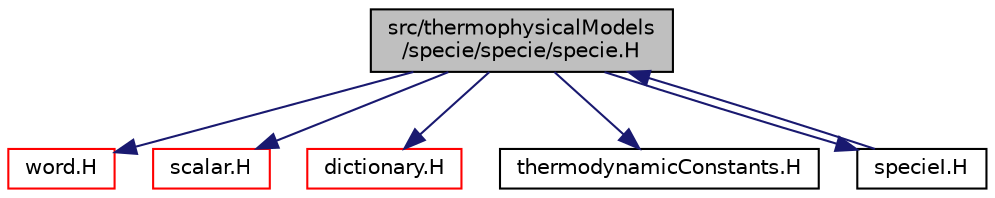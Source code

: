 digraph "src/thermophysicalModels/specie/specie/specie.H"
{
  bgcolor="transparent";
  edge [fontname="Helvetica",fontsize="10",labelfontname="Helvetica",labelfontsize="10"];
  node [fontname="Helvetica",fontsize="10",shape=record];
  Node1 [label="src/thermophysicalModels\l/specie/specie/specie.H",height=0.2,width=0.4,color="black", fillcolor="grey75", style="filled", fontcolor="black"];
  Node1 -> Node2 [color="midnightblue",fontsize="10",style="solid",fontname="Helvetica"];
  Node2 [label="word.H",height=0.2,width=0.4,color="red",URL="$a09324.html"];
  Node1 -> Node3 [color="midnightblue",fontsize="10",style="solid",fontname="Helvetica"];
  Node3 [label="scalar.H",height=0.2,width=0.4,color="red",URL="$a09266.html"];
  Node1 -> Node4 [color="midnightblue",fontsize="10",style="solid",fontname="Helvetica"];
  Node4 [label="dictionary.H",height=0.2,width=0.4,color="red",URL="$a07987.html"];
  Node1 -> Node5 [color="midnightblue",fontsize="10",style="solid",fontname="Helvetica"];
  Node5 [label="thermodynamicConstants.H",height=0.2,width=0.4,color="black",URL="$a08475.html"];
  Node1 -> Node6 [color="midnightblue",fontsize="10",style="solid",fontname="Helvetica"];
  Node6 [label="specieI.H",height=0.2,width=0.4,color="black",URL="$a10483.html"];
  Node6 -> Node1 [color="midnightblue",fontsize="10",style="solid",fontname="Helvetica"];
}
